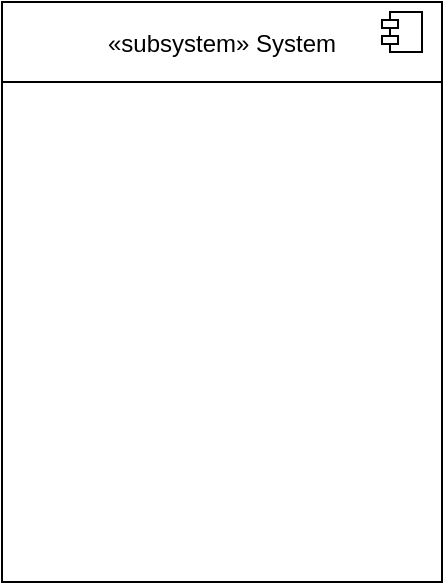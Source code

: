 <mxfile version="24.8.3">
  <diagram name="Page-1" id="fDp5jnlC77bflOpHESIz">
    <mxGraphModel dx="978" dy="502" grid="1" gridSize="10" guides="1" tooltips="1" connect="1" arrows="1" fold="1" page="1" pageScale="1" pageWidth="827" pageHeight="1169" math="0" shadow="0">
      <root>
        <mxCell id="0" />
        <mxCell id="1" parent="0" />
        <mxCell id="RllFxYWtb3R3hPKGHQac-13" value="«subsystem» System" style="swimlane;startSize=40;fontStyle=0" vertex="1" parent="1">
          <mxGeometry x="150" y="200" width="220" height="290" as="geometry" />
        </mxCell>
        <mxCell id="RllFxYWtb3R3hPKGHQac-17" value="" style="shape=module;jettyWidth=8;jettyHeight=4;" vertex="1" parent="RllFxYWtb3R3hPKGHQac-13">
          <mxGeometry x="190" y="5" width="20" height="20" as="geometry" />
        </mxCell>
      </root>
    </mxGraphModel>
  </diagram>
</mxfile>

